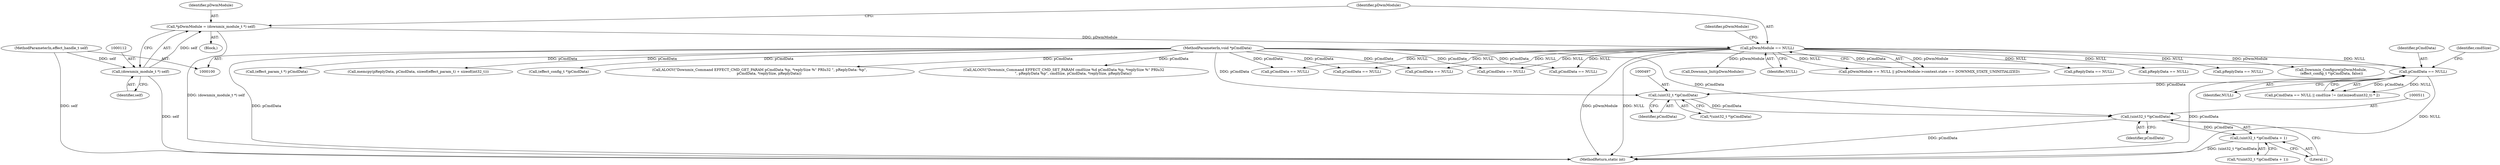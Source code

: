 digraph "0_Android_aeea52da00d210587fb3ed895de3d5f2e0264c88_0@pointer" {
"1000496" [label="(Call,(uint32_t *)pCmdData)"];
"1000472" [label="(Call,pCmdData == NULL)"];
"1000104" [label="(MethodParameterIn,void *pCmdData)"];
"1000118" [label="(Call,pDwmModule == NULL)"];
"1000109" [label="(Call,*pDwmModule = (downmix_module_t *) self)"];
"1000111" [label="(Call,(downmix_module_t *) self)"];
"1000101" [label="(MethodParameterIn,effect_handle_t self)"];
"1000510" [label="(Call,(uint32_t *)pCmdData)"];
"1000509" [label="(Call,(uint32_t *)pCmdData + 1)"];
"1000498" [label="(Identifier,pCmdData)"];
"1000104" [label="(MethodParameterIn,void *pCmdData)"];
"1000113" [label="(Identifier,self)"];
"1000101" [label="(MethodParameterIn,effect_handle_t self)"];
"1000509" [label="(Call,(uint32_t *)pCmdData + 1)"];
"1000339" [label="(Call,(effect_param_t *) pCmdData)"];
"1000124" [label="(Identifier,pDwmModule)"];
"1000163" [label="(Call,Downmix_Init(pDwmModule))"];
"1000119" [label="(Identifier,pDwmModule)"];
"1000255" [label="(Call,memcpy(pReplyData, pCmdData, sizeof(effect_param_t) + sizeof(int32_t)))"];
"1000169" [label="(Call,pCmdData == NULL)"];
"1000120" [label="(Identifier,NULL)"];
"1000508" [label="(Call,*((uint32_t *)pCmdData + 1))"];
"1000512" [label="(Identifier,pCmdData)"];
"1000525" [label="(Call,pCmdData == NULL)"];
"1000110" [label="(Identifier,pDwmModule)"];
"1000476" [label="(Identifier,cmdSize)"];
"1000111" [label="(Call,(downmix_module_t *) self)"];
"1000548" [label="(MethodReturn,static int)"];
"1000495" [label="(Call,*(uint32_t *)pCmdData)"];
"1000454" [label="(Call,pCmdData == NULL)"];
"1000117" [label="(Call,pDwmModule == NULL || pDwmModule->context.state == DOWNMIX_STATE_UNINITIALIZED)"];
"1000146" [label="(Call,pReplyData == NULL)"];
"1000308" [label="(Call,pCmdData == NULL)"];
"1000473" [label="(Identifier,pCmdData)"];
"1000496" [label="(Call,(uint32_t *)pCmdData)"];
"1000197" [label="(Call,(effect_config_t *)pCmdData)"];
"1000474" [label="(Identifier,NULL)"];
"1000513" [label="(Literal,1)"];
"1000376" [label="(Call,pReplyData == NULL)"];
"1000510" [label="(Call,(uint32_t *)pCmdData)"];
"1000208" [label="(Call,ALOGV(\"Downmix_Command EFFECT_CMD_GET_PARAM pCmdData %p, *replySize %\" PRIu32 \", pReplyData: %p\",\n                 pCmdData, *replySize, pReplyData))"];
"1000415" [label="(Call,pReplyData == NULL)"];
"1000195" [label="(Call,Downmix_Configure(pDwmModule,\n (effect_config_t *)pCmdData, false))"];
"1000107" [label="(Block,)"];
"1000216" [label="(Call,pCmdData == NULL)"];
"1000471" [label="(Call,pCmdData == NULL || cmdSize != (int)sizeof(uint32_t) * 2)"];
"1000299" [label="(Call,ALOGV(\"Downmix_Command EFFECT_CMD_SET_PARAM cmdSize %d pCmdData %p, *replySize %\" PRIu32\n                 \", pReplyData %p\", cmdSize, pCmdData, *replySize, pReplyData))"];
"1000472" [label="(Call,pCmdData == NULL)"];
"1000118" [label="(Call,pDwmModule == NULL)"];
"1000109" [label="(Call,*pDwmModule = (downmix_module_t *) self)"];
"1000496" -> "1000495"  [label="AST: "];
"1000496" -> "1000498"  [label="CFG: "];
"1000497" -> "1000496"  [label="AST: "];
"1000498" -> "1000496"  [label="AST: "];
"1000495" -> "1000496"  [label="CFG: "];
"1000472" -> "1000496"  [label="DDG: pCmdData"];
"1000104" -> "1000496"  [label="DDG: pCmdData"];
"1000496" -> "1000510"  [label="DDG: pCmdData"];
"1000472" -> "1000471"  [label="AST: "];
"1000472" -> "1000474"  [label="CFG: "];
"1000473" -> "1000472"  [label="AST: "];
"1000474" -> "1000472"  [label="AST: "];
"1000476" -> "1000472"  [label="CFG: "];
"1000471" -> "1000472"  [label="CFG: "];
"1000472" -> "1000548"  [label="DDG: NULL"];
"1000472" -> "1000548"  [label="DDG: pCmdData"];
"1000472" -> "1000471"  [label="DDG: pCmdData"];
"1000472" -> "1000471"  [label="DDG: NULL"];
"1000104" -> "1000472"  [label="DDG: pCmdData"];
"1000118" -> "1000472"  [label="DDG: NULL"];
"1000104" -> "1000100"  [label="AST: "];
"1000104" -> "1000548"  [label="DDG: pCmdData"];
"1000104" -> "1000169"  [label="DDG: pCmdData"];
"1000104" -> "1000197"  [label="DDG: pCmdData"];
"1000104" -> "1000208"  [label="DDG: pCmdData"];
"1000104" -> "1000216"  [label="DDG: pCmdData"];
"1000104" -> "1000255"  [label="DDG: pCmdData"];
"1000104" -> "1000299"  [label="DDG: pCmdData"];
"1000104" -> "1000308"  [label="DDG: pCmdData"];
"1000104" -> "1000339"  [label="DDG: pCmdData"];
"1000104" -> "1000454"  [label="DDG: pCmdData"];
"1000104" -> "1000510"  [label="DDG: pCmdData"];
"1000104" -> "1000525"  [label="DDG: pCmdData"];
"1000118" -> "1000117"  [label="AST: "];
"1000118" -> "1000120"  [label="CFG: "];
"1000119" -> "1000118"  [label="AST: "];
"1000120" -> "1000118"  [label="AST: "];
"1000124" -> "1000118"  [label="CFG: "];
"1000117" -> "1000118"  [label="CFG: "];
"1000118" -> "1000548"  [label="DDG: NULL"];
"1000118" -> "1000548"  [label="DDG: pDwmModule"];
"1000118" -> "1000117"  [label="DDG: pDwmModule"];
"1000118" -> "1000117"  [label="DDG: NULL"];
"1000109" -> "1000118"  [label="DDG: pDwmModule"];
"1000118" -> "1000146"  [label="DDG: NULL"];
"1000118" -> "1000163"  [label="DDG: pDwmModule"];
"1000118" -> "1000169"  [label="DDG: NULL"];
"1000118" -> "1000195"  [label="DDG: pDwmModule"];
"1000118" -> "1000216"  [label="DDG: NULL"];
"1000118" -> "1000308"  [label="DDG: NULL"];
"1000118" -> "1000376"  [label="DDG: NULL"];
"1000118" -> "1000415"  [label="DDG: NULL"];
"1000118" -> "1000454"  [label="DDG: NULL"];
"1000118" -> "1000525"  [label="DDG: NULL"];
"1000109" -> "1000107"  [label="AST: "];
"1000109" -> "1000111"  [label="CFG: "];
"1000110" -> "1000109"  [label="AST: "];
"1000111" -> "1000109"  [label="AST: "];
"1000119" -> "1000109"  [label="CFG: "];
"1000109" -> "1000548"  [label="DDG: (downmix_module_t *) self"];
"1000111" -> "1000109"  [label="DDG: self"];
"1000111" -> "1000113"  [label="CFG: "];
"1000112" -> "1000111"  [label="AST: "];
"1000113" -> "1000111"  [label="AST: "];
"1000111" -> "1000548"  [label="DDG: self"];
"1000101" -> "1000111"  [label="DDG: self"];
"1000101" -> "1000100"  [label="AST: "];
"1000101" -> "1000548"  [label="DDG: self"];
"1000510" -> "1000509"  [label="AST: "];
"1000510" -> "1000512"  [label="CFG: "];
"1000511" -> "1000510"  [label="AST: "];
"1000512" -> "1000510"  [label="AST: "];
"1000513" -> "1000510"  [label="CFG: "];
"1000510" -> "1000548"  [label="DDG: pCmdData"];
"1000510" -> "1000509"  [label="DDG: pCmdData"];
"1000509" -> "1000508"  [label="AST: "];
"1000509" -> "1000513"  [label="CFG: "];
"1000513" -> "1000509"  [label="AST: "];
"1000508" -> "1000509"  [label="CFG: "];
"1000509" -> "1000548"  [label="DDG: (uint32_t *)pCmdData"];
}
